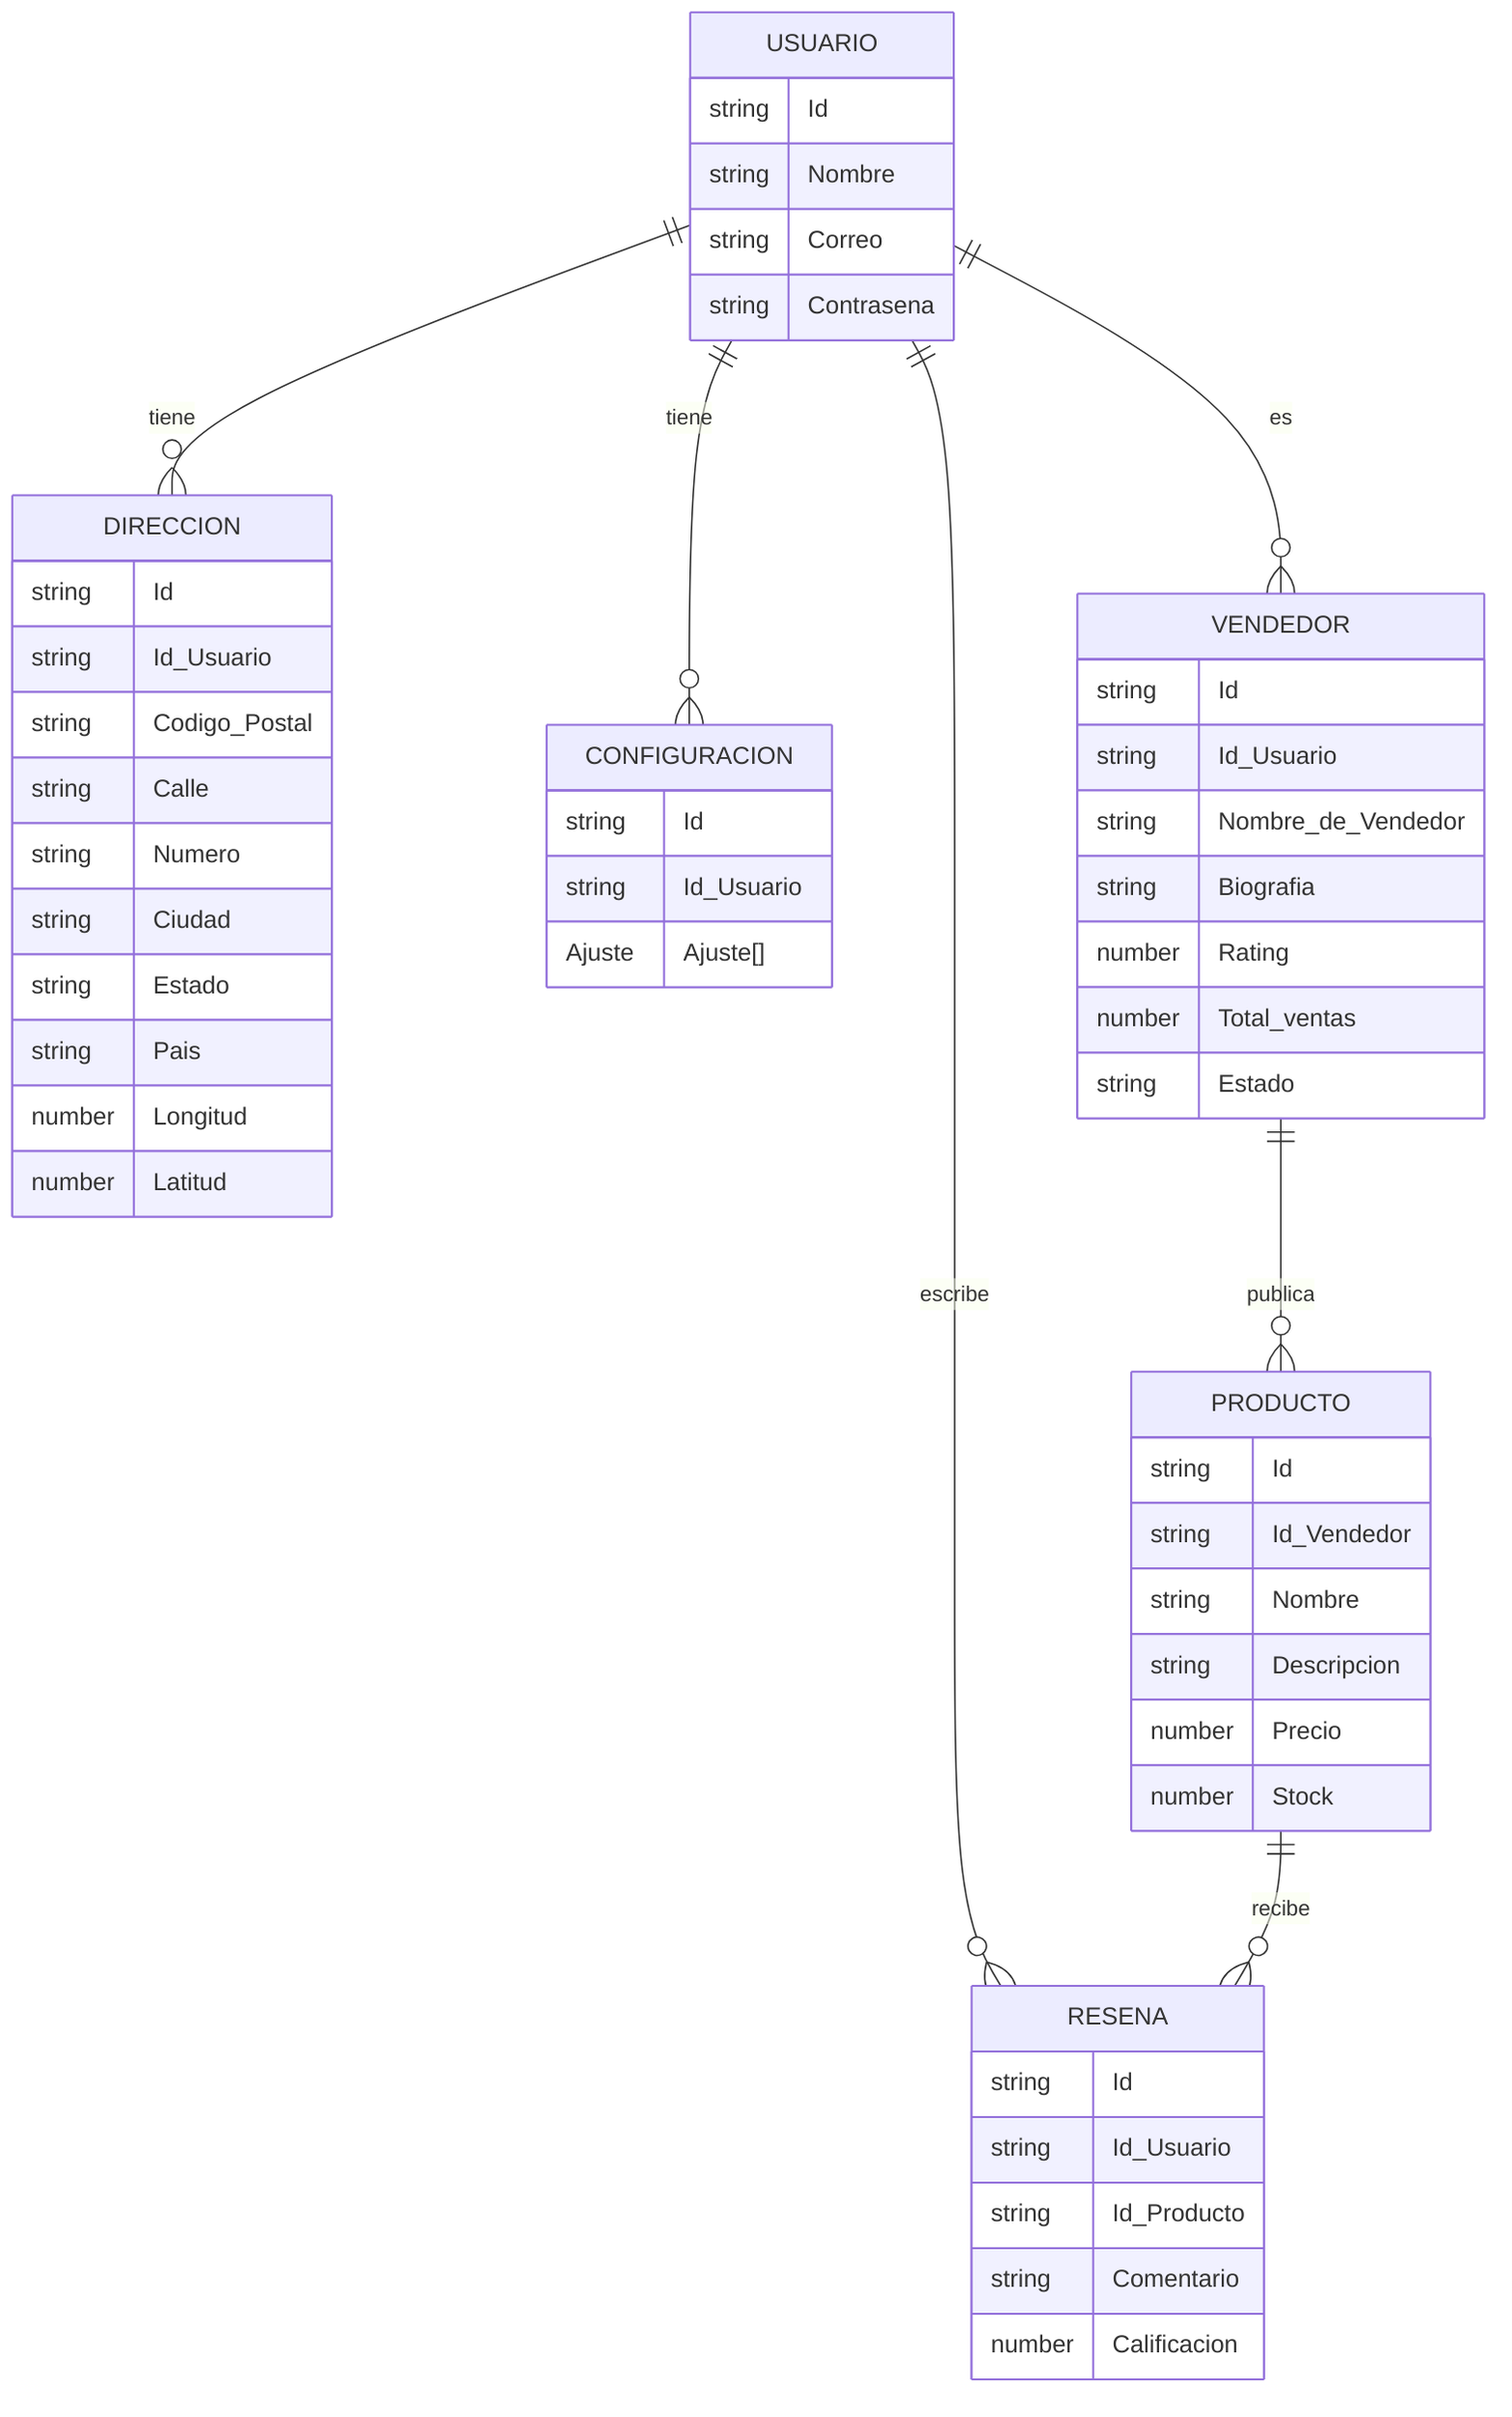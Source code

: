 erDiagram
    USUARIO ||--o{ DIRECCION: tiene
    USUARIO ||--o{ CONFIGURACION: tiene
    USUARIO ||--o{ VENDEDOR: es
    USUARIO ||--o{ RESENA: escribe
    VENDEDOR ||--o{ PRODUCTO: publica
    PRODUCTO ||--o{ RESENA: recibe

    DIRECCION {
        string Id
        string Id_Usuario
        string Codigo_Postal
        string Calle
        string Numero
        string Ciudad
        string Estado
        string Pais
        number Longitud
        number Latitud
    }

    CONFIGURACION {
        string Id
        string Id_Usuario
        Ajuste Ajuste[]
    }

    USUARIO {
        string Id
        string Nombre
        string Correo
        string Contrasena
    }

    VENDEDOR {
        string Id
        string Id_Usuario
        string Nombre_de_Vendedor
        string Biografia
        number Rating
        number Total_ventas
        string Estado
    }

    PRODUCTO {
        string Id
        string Id_Vendedor
        string Nombre
        string Descripcion
        number Precio
        number Stock
    }

    RESENA {
        string Id
        string Id_Usuario
        string Id_Producto
        string Comentario
        number Calificacion
    }
